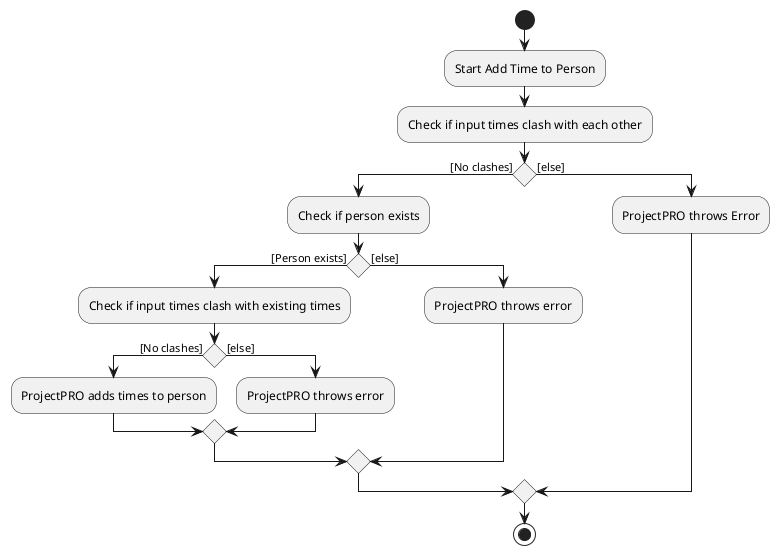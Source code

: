 @startuml
'https://plantuml.com/activity-diagram-beta

start
:Start Add Time to Person;
:Check if input times clash with each other;
if () then ([No clashes])
  :Check if person exists;
  if () then ([Person exists])
    :Check if input times clash with existing times;
    if () then ([No clashes])
      :ProjectPRO adds times to person;
    else ([else])
      :ProjectPRO throws error;
    endif
  else ([else])
    :ProjectPRO throws error;
  endif
else ([else])
  :ProjectPRO throws Error;
endif

stop

@enduml
